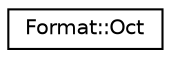 digraph "Graphical Class Hierarchy"
{
  edge [fontname="Helvetica",fontsize="10",labelfontname="Helvetica",labelfontsize="10"];
  node [fontname="Helvetica",fontsize="10",shape=record];
  rankdir="LR";
  Node0 [label="Format::Oct",height=0.2,width=0.4,color="black", fillcolor="white", style="filled",URL="$structaworx_1_1lib_1_1strings_1_1Format_1_1Oct.html"];
}
